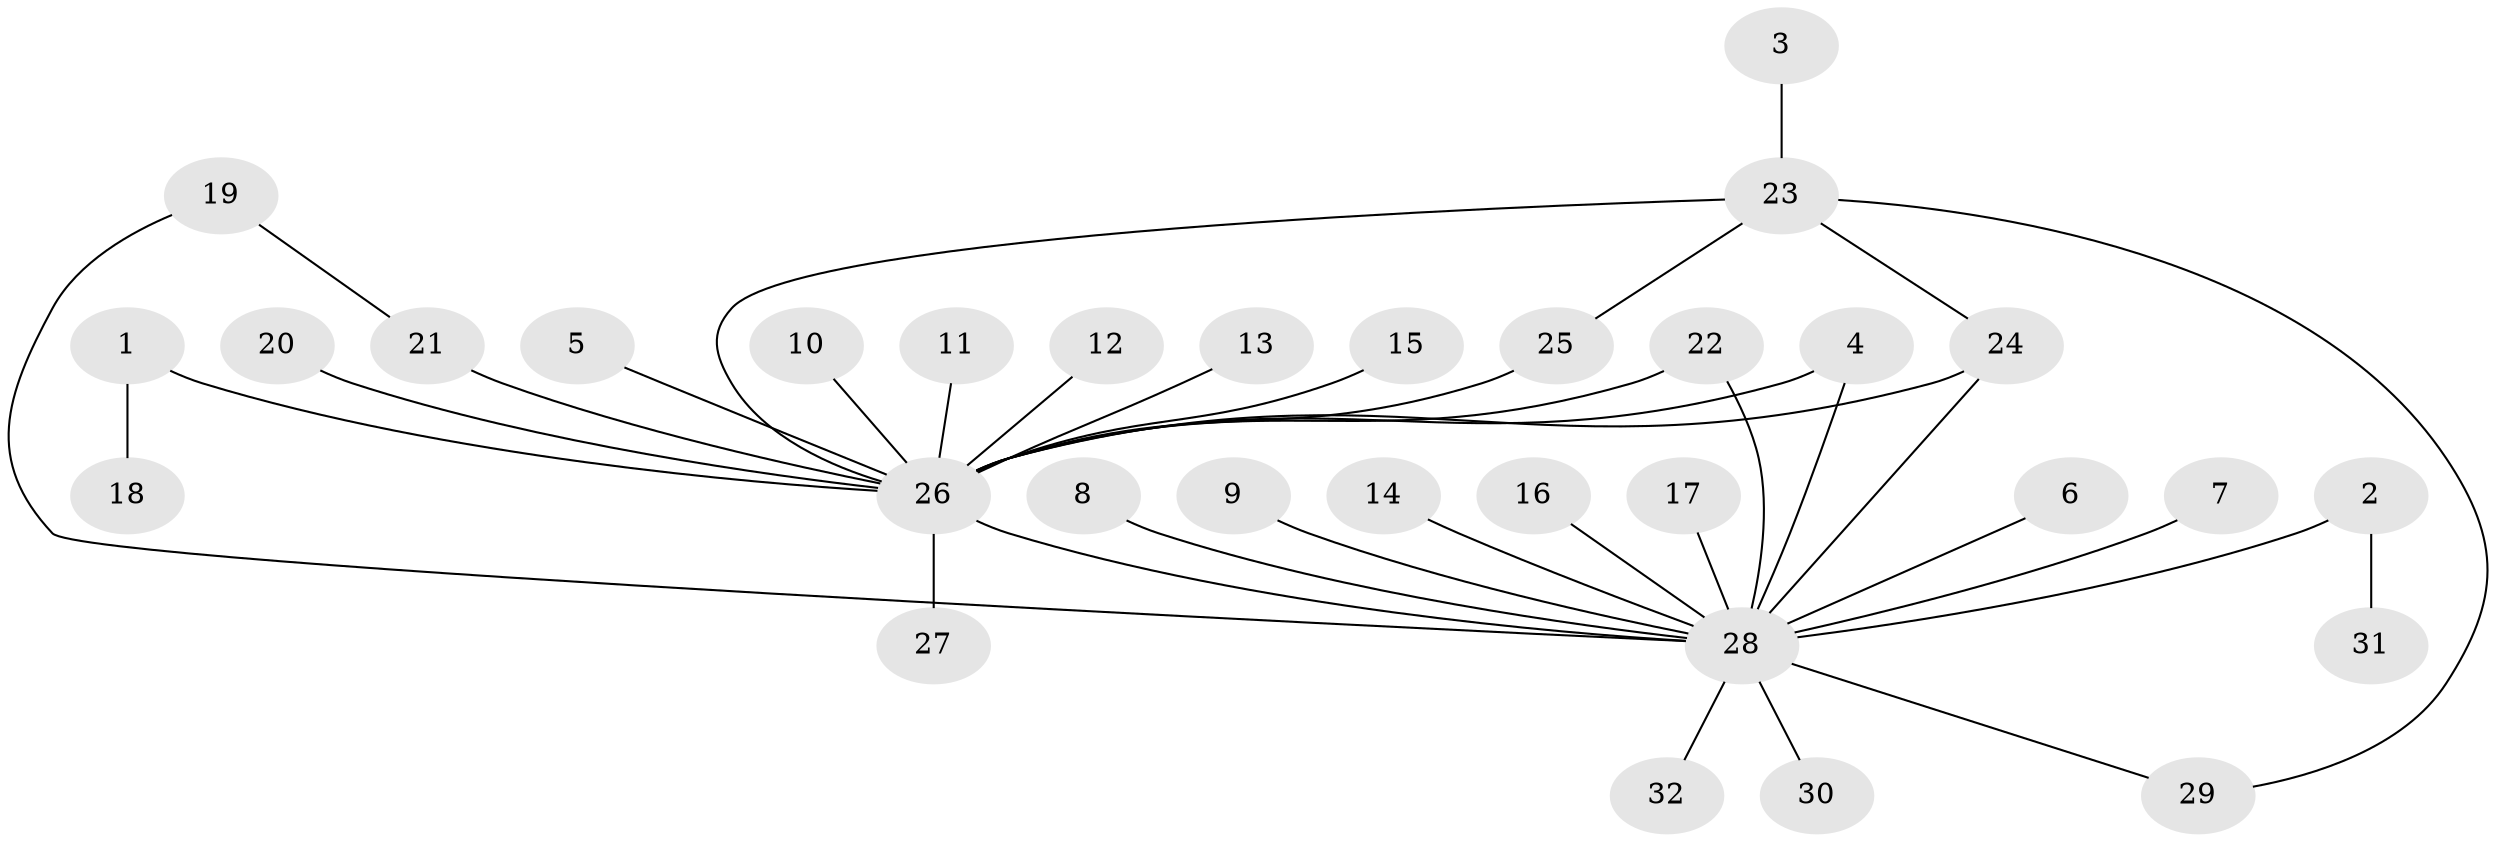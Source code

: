 // original degree distribution, {3: 0.09615384615384616, 21: 0.009615384615384616, 2: 0.22115384615384615, 20: 0.009615384615384616, 9: 0.009615384615384616, 1: 0.5673076923076923, 4: 0.057692307692307696, 5: 0.028846153846153848}
// Generated by graph-tools (version 1.1) at 2025/36/03/04/25 23:36:43]
// undirected, 32 vertices, 38 edges
graph export_dot {
  node [color=gray90,style=filled];
  1;
  2;
  3;
  4;
  5;
  6;
  7;
  8;
  9;
  10;
  11;
  12;
  13;
  14;
  15;
  16;
  17;
  18;
  19;
  20;
  21;
  22;
  23;
  24;
  25;
  26;
  27;
  28;
  29;
  30;
  31;
  32;
  1 -- 18 [weight=1.0];
  1 -- 26 [weight=1.0];
  2 -- 28 [weight=1.0];
  2 -- 31 [weight=1.0];
  3 -- 23 [weight=1.0];
  4 -- 26 [weight=1.0];
  4 -- 28 [weight=1.0];
  5 -- 26 [weight=1.0];
  6 -- 28 [weight=1.0];
  7 -- 28 [weight=1.0];
  8 -- 28 [weight=1.0];
  9 -- 28 [weight=1.0];
  10 -- 26 [weight=1.0];
  11 -- 26 [weight=1.0];
  12 -- 26 [weight=1.0];
  13 -- 26 [weight=1.0];
  14 -- 28 [weight=1.0];
  15 -- 26 [weight=1.0];
  16 -- 28 [weight=1.0];
  17 -- 28 [weight=1.0];
  19 -- 21 [weight=1.0];
  19 -- 28 [weight=1.0];
  20 -- 26 [weight=1.0];
  21 -- 26 [weight=1.0];
  22 -- 26 [weight=1.0];
  22 -- 28 [weight=1.0];
  23 -- 24 [weight=1.0];
  23 -- 25 [weight=1.0];
  23 -- 26 [weight=1.0];
  23 -- 29 [weight=1.0];
  24 -- 26 [weight=2.0];
  24 -- 28 [weight=1.0];
  25 -- 26 [weight=1.0];
  26 -- 27 [weight=1.0];
  26 -- 28 [weight=1.0];
  28 -- 29 [weight=1.0];
  28 -- 30 [weight=1.0];
  28 -- 32 [weight=1.0];
}
